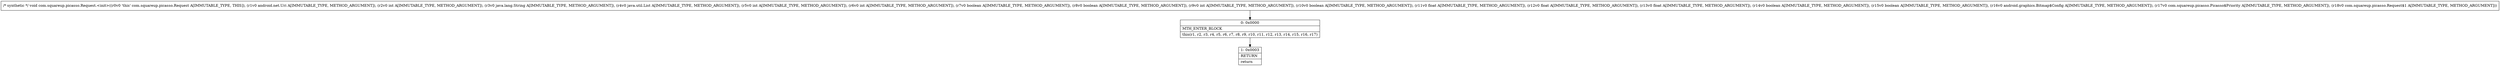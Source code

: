 digraph "CFG forcom.squareup.picasso.Request.\<init\>(Landroid\/net\/Uri;ILjava\/lang\/String;Ljava\/util\/List;IIZZIZFFFZZLandroid\/graphics\/Bitmap$Config;Lcom\/squareup\/picasso\/Picasso$Priority;Lcom\/squareup\/picasso\/Request$1;)V" {
Node_0 [shape=record,label="{0\:\ 0x0000|MTH_ENTER_BLOCK\l|this(r1, r2, r3, r4, r5, r6, r7, r8, r9, r10, r11, r12, r13, r14, r15, r16, r17)\l}"];
Node_1 [shape=record,label="{1\:\ 0x0003|RETURN\l|return\l}"];
MethodNode[shape=record,label="{\/* synthetic *\/ void com.squareup.picasso.Request.\<init\>((r0v0 'this' com.squareup.picasso.Request A[IMMUTABLE_TYPE, THIS]), (r1v0 android.net.Uri A[IMMUTABLE_TYPE, METHOD_ARGUMENT]), (r2v0 int A[IMMUTABLE_TYPE, METHOD_ARGUMENT]), (r3v0 java.lang.String A[IMMUTABLE_TYPE, METHOD_ARGUMENT]), (r4v0 java.util.List A[IMMUTABLE_TYPE, METHOD_ARGUMENT]), (r5v0 int A[IMMUTABLE_TYPE, METHOD_ARGUMENT]), (r6v0 int A[IMMUTABLE_TYPE, METHOD_ARGUMENT]), (r7v0 boolean A[IMMUTABLE_TYPE, METHOD_ARGUMENT]), (r8v0 boolean A[IMMUTABLE_TYPE, METHOD_ARGUMENT]), (r9v0 int A[IMMUTABLE_TYPE, METHOD_ARGUMENT]), (r10v0 boolean A[IMMUTABLE_TYPE, METHOD_ARGUMENT]), (r11v0 float A[IMMUTABLE_TYPE, METHOD_ARGUMENT]), (r12v0 float A[IMMUTABLE_TYPE, METHOD_ARGUMENT]), (r13v0 float A[IMMUTABLE_TYPE, METHOD_ARGUMENT]), (r14v0 boolean A[IMMUTABLE_TYPE, METHOD_ARGUMENT]), (r15v0 boolean A[IMMUTABLE_TYPE, METHOD_ARGUMENT]), (r16v0 android.graphics.Bitmap$Config A[IMMUTABLE_TYPE, METHOD_ARGUMENT]), (r17v0 com.squareup.picasso.Picasso$Priority A[IMMUTABLE_TYPE, METHOD_ARGUMENT]), (r18v0 com.squareup.picasso.Request$1 A[IMMUTABLE_TYPE, METHOD_ARGUMENT])) }"];
MethodNode -> Node_0;
Node_0 -> Node_1;
}

